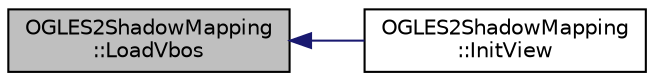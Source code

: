 digraph "OGLES2ShadowMapping::LoadVbos"
{
  edge [fontname="Helvetica",fontsize="10",labelfontname="Helvetica",labelfontsize="10"];
  node [fontname="Helvetica",fontsize="10",shape=record];
  rankdir="LR";
  Node1 [label="OGLES2ShadowMapping\l::LoadVbos",height=0.2,width=0.4,color="black", fillcolor="grey75", style="filled", fontcolor="black"];
  Node1 -> Node2 [dir="back",color="midnightblue",fontsize="10",style="solid"];
  Node2 [label="OGLES2ShadowMapping\l::InitView",height=0.2,width=0.4,color="black", fillcolor="white", style="filled",URL="$class_o_g_l_e_s2_shadow_mapping.html#a6619d8fb2470311f0c4f76ca5e7c34bc"];
}
